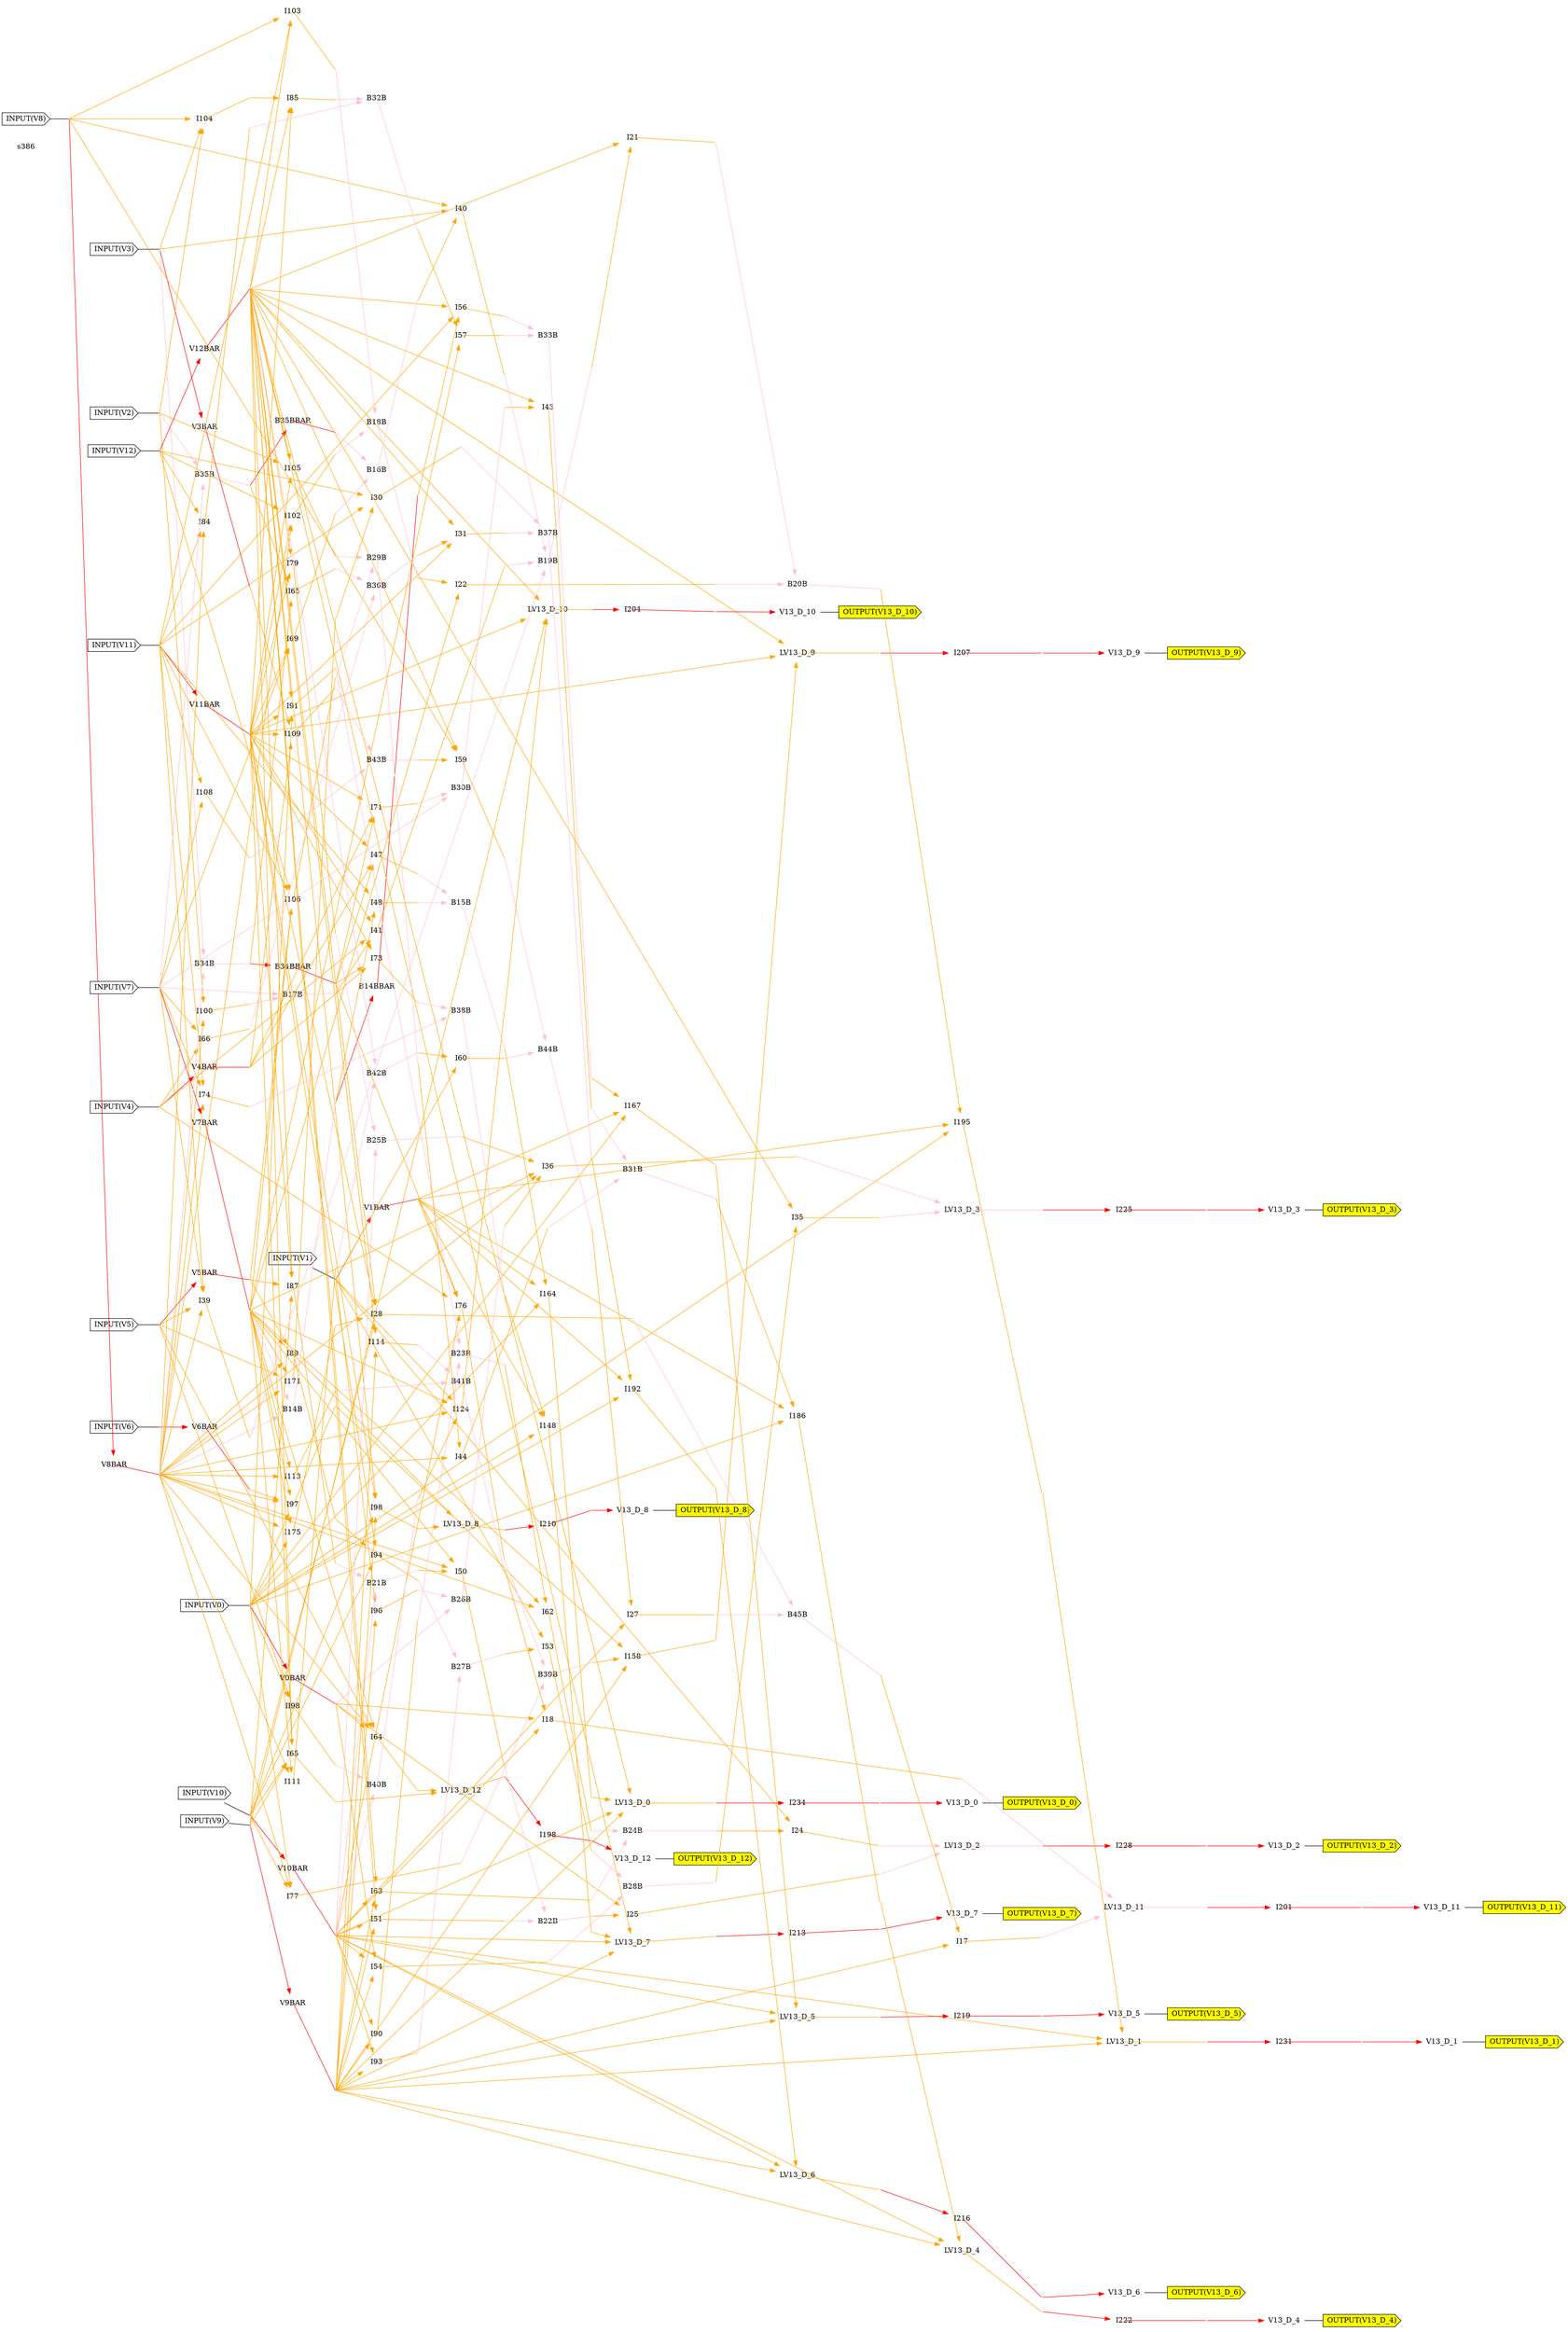 digraph a
{
	//13 Inputs
	//13 Outputs
	//159 Gates
	overlap = false;
	rankdir = LR;
	splines = false;
	"s386" [color = invis]
	V6 [label = "INPUT(V6)" shape = cds style = filled fillcolor = white]
	OV6 [label = "", fixedsize="false", width=0, height=0, shape=none]
	V6 -> OV6 [arrowhead=none]
	V5 [label = "INPUT(V5)" shape = cds style = filled fillcolor = white]
	OV5 [label = "", fixedsize="false", width=0, height=0, shape=none]
	V5 -> OV5 [arrowhead=none]
	V4 [label = "INPUT(V4)" shape = cds style = filled fillcolor = white]
	OV4 [label = "", fixedsize="false", width=0, height=0, shape=none]
	V4 -> OV4 [arrowhead=none]
	V3 [label = "INPUT(V3)" shape = cds style = filled fillcolor = white]
	OV3 [label = "", fixedsize="false", width=0, height=0, shape=none]
	V3 -> OV3 [arrowhead=none]
	V2 [label = "INPUT(V2)" shape = cds style = filled fillcolor = white]
	OV2 [label = "", fixedsize="false", width=0, height=0, shape=none]
	V2 -> OV2 [arrowhead=none]
	V1 [label = "INPUT(V1)" shape = cds style = filled fillcolor = white]
	OV1 [label = "", fixedsize="false", width=0, height=0, shape=none]
	V1 -> OV1 [arrowhead=none]
	V0 [label = "INPUT(V0)" shape = cds style = filled fillcolor = white]
	OV0 [label = "", fixedsize="false", width=0, height=0, shape=none]
	V0 -> OV0 [arrowhead=none]
	V12 [label = "INPUT(V12)" shape = cds style = filled fillcolor = white]
	OV12 [label = "", fixedsize="false", width=0, height=0, shape=none]
	V12 -> OV12 [arrowhead=none]
	V11 [label = "INPUT(V11)" shape = cds style = filled fillcolor = white]
	OV11 [label = "", fixedsize="false", width=0, height=0, shape=none]
	V11 -> OV11 [arrowhead=none]
	V10 [label = "INPUT(V10)" shape = cds style = filled fillcolor = white]
	OV10 [label = "", fixedsize="false", width=0, height=0, shape=none]
	V10 -> OV10 [arrowhead=none]
	V9 [label = "INPUT(V9)" shape = cds style = filled fillcolor = white]
	OV9 [label = "", fixedsize="false", width=0, height=0, shape=none]
	V9 -> OV9 [arrowhead=none]
	V8 [label = "INPUT(V8)" shape = cds style = filled fillcolor = white]
	OV8 [label = "", fixedsize="false", width=0, height=0, shape=none]
	V8 -> OV8 [arrowhead=none]
	V7 [label = "INPUT(V7)" shape = cds style = filled fillcolor = white]
	OV7 [label = "", fixedsize="false", width=0, height=0, shape=none]
	V7 -> OV7 [arrowhead=none]
	OV13_D_12 [label = "OUTPUT(V13_D_12)" shape = cds style = filled fillcolor = yellow]
	OV13_D_11 [label = "OUTPUT(V13_D_11)" shape = cds style = filled fillcolor = yellow]
	OV13_D_10 [label = "OUTPUT(V13_D_10)" shape = cds style = filled fillcolor = yellow]
	OV13_D_9 [label = "OUTPUT(V13_D_9)" shape = cds style = filled fillcolor = yellow]
	OV13_D_8 [label = "OUTPUT(V13_D_8)" shape = cds style = filled fillcolor = yellow]
	OV13_D_7 [label = "OUTPUT(V13_D_7)" shape = cds style = filled fillcolor = yellow]
	OV13_D_6 [label = "OUTPUT(V13_D_6)" shape = cds style = filled fillcolor = yellow]
	OV13_D_5 [label = "OUTPUT(V13_D_5)" shape = cds style = filled fillcolor = yellow]
	OV13_D_4 [label = "OUTPUT(V13_D_4)" shape = cds style = filled fillcolor = yellow]
	OV13_D_3 [label = "OUTPUT(V13_D_3)" shape = cds style = filled fillcolor = yellow]
	OV13_D_2 [label = "OUTPUT(V13_D_2)" shape = cds style = filled fillcolor = yellow]
	OV13_D_1 [label = "OUTPUT(V13_D_1)" shape = cds style = filled fillcolor = yellow]
	OV13_D_0 [label = "OUTPUT(V13_D_0)" shape = cds style = filled fillcolor = yellow]
	V3BAR [label = "V3BAR" shape = none fillcolor = red image="NOT.png"];
	OV3BAR [label = "", fixedsize="false", width=0, height=0, shape=none]
	V3BAR -> OV3BAR [arrowhead=none color = red tailclip=false]
	OV3 -> V3BAR [color = red];
	V6BAR [label = "V6BAR" shape = none fillcolor = red image="NOT.png"];
	OV6BAR [label = "", fixedsize="false", width=0, height=0, shape=none]
	V6BAR -> OV6BAR [arrowhead=none color = red tailclip=false]
	OV6 -> V6BAR [color = red];
	V5BAR [label = "V5BAR" shape = none fillcolor = red image="NOT.png"];
	OV5BAR [label = "", fixedsize="false", width=0, height=0, shape=none]
	V5BAR -> OV5BAR [arrowhead=none color = red tailclip=false]
	OV5 -> V5BAR [color = red];
	B35BBAR [label = "B35BBAR" shape = none fillcolor = red image="NOT.png"];
	OB35BBAR [label = "", fixedsize="false", width=0, height=0, shape=none]
	B35BBAR -> OB35BBAR [arrowhead=none color = red tailclip=false]
	OB35B -> B35BBAR [color = red];
	B14BBAR [label = "B14BBAR" shape = none fillcolor = red image="NOT.png"];
	OB14BBAR [label = "", fixedsize="false", width=0, height=0, shape=none]
	B14BBAR -> OB14BBAR [arrowhead=none color = red tailclip=false]
	OB14B -> B14BBAR [color = red];
	B34BBAR [label = "B34BBAR" shape = none fillcolor = red image="NOT.png"];
	OB34BBAR [label = "", fixedsize="false", width=0, height=0, shape=none]
	B34BBAR -> OB34BBAR [arrowhead=none color = red tailclip=false]
	OB34B -> B34BBAR [color = red];
	V4BAR [label = "V4BAR" shape = none fillcolor = red image="NOT.png"];
	OV4BAR [label = "", fixedsize="false", width=0, height=0, shape=none]
	V4BAR -> OV4BAR [arrowhead=none color = red tailclip=false]
	OV4 -> V4BAR [color = red];
	V11BAR [label = "V11BAR" shape = none fillcolor = red image="NOT.png"];
	OV11BAR [label = "", fixedsize="false", width=0, height=0, shape=none]
	V11BAR -> OV11BAR [arrowhead=none color = red tailclip=false]
	OV11 -> V11BAR [color = red];
	V8BAR [label = "V8BAR" shape = none fillcolor = red image="NOT.png"];
	OV8BAR [label = "", fixedsize="false", width=0, height=0, shape=none]
	V8BAR -> OV8BAR [arrowhead=none color = red tailclip=false]
	OV8 -> V8BAR [color = red];
	V7BAR [label = "V7BAR" shape = none fillcolor = red image="NOT.png"];
	OV7BAR [label = "", fixedsize="false", width=0, height=0, shape=none]
	V7BAR -> OV7BAR [arrowhead=none color = red tailclip=false]
	OV7 -> V7BAR [color = red];
	V12BAR [label = "V12BAR" shape = none fillcolor = red image="NOT.png"];
	OV12BAR [label = "", fixedsize="false", width=0, height=0, shape=none]
	V12BAR -> OV12BAR [arrowhead=none color = red tailclip=false]
	OV12 -> V12BAR [color = red];
	V0BAR [label = "V0BAR" shape = none fillcolor = red image="NOT.png"];
	OV0BAR [label = "", fixedsize="false", width=0, height=0, shape=none]
	V0BAR -> OV0BAR [arrowhead=none color = red tailclip=false]
	OV0 -> V0BAR [color = red];
	V10BAR [label = "V10BAR" shape = none fillcolor = red image="NOT.png"];
	OV10BAR [label = "", fixedsize="false", width=0, height=0, shape=none]
	V10BAR -> OV10BAR [arrowhead=none color = red tailclip=false]
	OV10 -> V10BAR [color = red];
	V9BAR [label = "V9BAR" shape = none fillcolor = red image="NOT.png"];
	OV9BAR [label = "", fixedsize="false", width=0, height=0, shape=none]
	V9BAR -> OV9BAR [arrowhead=none color = red tailclip=false]
	OV9 -> V9BAR [color = red];
	V1BAR [label = "V1BAR" shape = none fillcolor = red image="NOT.png"];
	OV1BAR [label = "", fixedsize="false", width=0, height=0, shape=none]
	V1BAR -> OV1BAR [arrowhead=none color = red tailclip=false]
	OV1 -> V1BAR [color = red];
	I198 [label = "I198" shape = none fillcolor = red image="NOT.png"];
	OI198 [label = "", fixedsize="false", width=0, height=0, shape=none]
	I198 -> OI198 [arrowhead=none color = red tailclip=false]
	OLV13_D_12 -> I198 [color = red];
	V13_D_12 [label = "V13_D_12" shape = none fillcolor = red image="NOT.png"];
	V13_D_12 -> OV13_D_12 [arrowhead=none color = black]
	OI198 -> V13_D_12 [color = red];
	I201 [label = "I201" shape = none fillcolor = red image="NOT.png"];
	OI201 [label = "", fixedsize="false", width=0, height=0, shape=none]
	I201 -> OI201 [arrowhead=none color = red tailclip=false]
	OLV13_D_11 -> I201 [color = red];
	V13_D_11 [label = "V13_D_11" shape = none fillcolor = red image="NOT.png"];
	V13_D_11 -> OV13_D_11 [arrowhead=none color = black]
	OI201 -> V13_D_11 [color = red];
	I204 [label = "I204" shape = none fillcolor = red image="NOT.png"];
	OI204 [label = "", fixedsize="false", width=0, height=0, shape=none]
	I204 -> OI204 [arrowhead=none color = red tailclip=false]
	OLV13_D_10 -> I204 [color = red];
	V13_D_10 [label = "V13_D_10" shape = none fillcolor = red image="NOT.png"];
	V13_D_10 -> OV13_D_10 [arrowhead=none color = black]
	OI204 -> V13_D_10 [color = red];
	I207 [label = "I207" shape = none fillcolor = red image="NOT.png"];
	OI207 [label = "", fixedsize="false", width=0, height=0, shape=none]
	I207 -> OI207 [arrowhead=none color = red tailclip=false]
	OLV13_D_9 -> I207 [color = red];
	V13_D_9 [label = "V13_D_9" shape = none fillcolor = red image="NOT.png"];
	V13_D_9 -> OV13_D_9 [arrowhead=none color = black]
	OI207 -> V13_D_9 [color = red];
	I210 [label = "I210" shape = none fillcolor = red image="NOT.png"];
	OI210 [label = "", fixedsize="false", width=0, height=0, shape=none]
	I210 -> OI210 [arrowhead=none color = red tailclip=false]
	OLV13_D_8 -> I210 [color = red];
	V13_D_8 [label = "V13_D_8" shape = none fillcolor = red image="NOT.png"];
	V13_D_8 -> OV13_D_8 [arrowhead=none color = black]
	OI210 -> V13_D_8 [color = red];
	I213 [label = "I213" shape = none fillcolor = red image="NOT.png"];
	OI213 [label = "", fixedsize="false", width=0, height=0, shape=none]
	I213 -> OI213 [arrowhead=none color = red tailclip=false]
	OLV13_D_7 -> I213 [color = red];
	V13_D_7 [label = "V13_D_7" shape = none fillcolor = red image="NOT.png"];
	V13_D_7 -> OV13_D_7 [arrowhead=none color = black]
	OI213 -> V13_D_7 [color = red];
	I216 [label = "I216" shape = none fillcolor = red image="NOT.png"];
	OI216 [label = "", fixedsize="false", width=0, height=0, shape=none]
	I216 -> OI216 [arrowhead=none color = red tailclip=false]
	OLV13_D_6 -> I216 [color = red];
	V13_D_6 [label = "V13_D_6" shape = none fillcolor = red image="NOT.png"];
	V13_D_6 -> OV13_D_6 [arrowhead=none color = black]
	OI216 -> V13_D_6 [color = red];
	I219 [label = "I219" shape = none fillcolor = red image="NOT.png"];
	OI219 [label = "", fixedsize="false", width=0, height=0, shape=none]
	I219 -> OI219 [arrowhead=none color = red tailclip=false]
	OLV13_D_5 -> I219 [color = red];
	V13_D_5 [label = "V13_D_5" shape = none fillcolor = red image="NOT.png"];
	V13_D_5 -> OV13_D_5 [arrowhead=none color = black]
	OI219 -> V13_D_5 [color = red];
	I222 [label = "I222" shape = none fillcolor = red image="NOT.png"];
	OI222 [label = "", fixedsize="false", width=0, height=0, shape=none]
	I222 -> OI222 [arrowhead=none color = red tailclip=false]
	OLV13_D_4 -> I222 [color = red];
	V13_D_4 [label = "V13_D_4" shape = none fillcolor = red image="NOT.png"];
	V13_D_4 -> OV13_D_4 [arrowhead=none color = black]
	OI222 -> V13_D_4 [color = red];
	I225 [label = "I225" shape = none fillcolor = red image="NOT.png"];
	OI225 [label = "", fixedsize="false", width=0, height=0, shape=none]
	I225 -> OI225 [arrowhead=none color = red tailclip=false]
	OLV13_D_3 -> I225 [color = red];
	V13_D_3 [label = "V13_D_3" shape = none fillcolor = red image="NOT.png"];
	V13_D_3 -> OV13_D_3 [arrowhead=none color = black]
	OI225 -> V13_D_3 [color = red];
	I228 [label = "I228" shape = none fillcolor = red image="NOT.png"];
	OI228 [label = "", fixedsize="false", width=0, height=0, shape=none]
	I228 -> OI228 [arrowhead=none color = red tailclip=false]
	OLV13_D_2 -> I228 [color = red];
	V13_D_2 [label = "V13_D_2" shape = none fillcolor = red image="NOT.png"];
	V13_D_2 -> OV13_D_2 [arrowhead=none color = black]
	OI228 -> V13_D_2 [color = red];
	I231 [label = "I231" shape = none fillcolor = red image="NOT.png"];
	OI231 [label = "", fixedsize="false", width=0, height=0, shape=none]
	I231 -> OI231 [arrowhead=none color = red tailclip=false]
	OLV13_D_1 -> I231 [color = red];
	V13_D_1 [label = "V13_D_1" shape = none fillcolor = red image="NOT.png"];
	V13_D_1 -> OV13_D_1 [arrowhead=none color = black]
	OI231 -> V13_D_1 [color = red];
	I234 [label = "I234" shape = none fillcolor = red image="NOT.png"];
	OI234 [label = "", fixedsize="false", width=0, height=0, shape=none]
	I234 -> OI234 [arrowhead=none color = red tailclip=false]
	OLV13_D_0 -> I234 [color = red];
	V13_D_0 [label = "V13_D_0" shape = none fillcolor = red image="NOT.png"];
	V13_D_0 -> OV13_D_0 [arrowhead=none color = black]
	OI234 -> V13_D_0 [color = red];
	I64 [label = "I64" shape = none fillcolor = orange image="AND.png"];
	OI64 [label = "", fixedsize="false", width=0, height=0, shape=none]
	I64 -> OI64 [arrowhead=none color = orange tailclip=false]
	OV0BAR -> I64 [color = orange];
	OV5 -> I64 [color = orange];
	OV7BAR -> I64 [color = orange];
	OV8BAR -> I64 [color = orange];
	I65 [label = "I65" shape = none fillcolor = orange image="AND.png"];
	OI65 [label = "", fixedsize="false", width=0, height=0, shape=none]
	I65 -> OI65 [arrowhead=none color = orange tailclip=false]
	OV9 -> I65 [color = orange];
	OV10 -> I65 [color = orange];
	OV11BAR -> I65 [color = orange];
	OV12BAR -> I65 [color = orange];
	LV13_D_12 [label = "LV13_D_12" shape = none fillcolor = orange image="AND.png"];
	OLV13_D_12 [label = "", fixedsize="false", width=0, height=0, shape=none]
	LV13_D_12 -> OLV13_D_12 [arrowhead=none color = orange tailclip=false]
	OI64 -> LV13_D_12 [color = orange];
	OI65 -> LV13_D_12 [color = orange];
	I114 [label = "I114" shape = none fillcolor = orange image="AND.png"];
	OI114 [label = "", fixedsize="false", width=0, height=0, shape=none]
	I114 -> OI114 [arrowhead=none color = orange tailclip=false]
	OV9BAR -> I114 [color = orange];
	OV12BAR -> I114 [color = orange];
	I113 [label = "I113" shape = none fillcolor = orange image="AND.png"];
	OI113 [label = "", fixedsize="false", width=0, height=0, shape=none]
	I113 -> OI113 [arrowhead=none color = orange tailclip=false]
	OV7BAR -> I113 [color = orange];
	OV8BAR -> I113 [color = orange];
	I111 [label = "I111" shape = none fillcolor = orange image="AND.png"];
	OI111 [label = "", fixedsize="false", width=0, height=0, shape=none]
	I111 -> OI111 [arrowhead=none color = orange tailclip=false]
	OV7BAR -> I111 [color = orange];
	OV8BAR -> I111 [color = orange];
	I109 [label = "I109" shape = none fillcolor = orange image="AND.png"];
	OI109 [label = "", fixedsize="false", width=0, height=0, shape=none]
	I109 -> OI109 [arrowhead=none color = orange tailclip=false]
	OV3BAR -> I109 [color = orange];
	OV4BAR -> I109 [color = orange];
	OV11BAR -> I109 [color = orange];
	I108 [label = "I108" shape = none fillcolor = orange image="AND.png"];
	OI108 [label = "", fixedsize="false", width=0, height=0, shape=none]
	I108 -> OI108 [arrowhead=none color = orange tailclip=false]
	OV7 -> I108 [color = orange];
	OV11 -> I108 [color = orange];
	I106 [label = "I106" shape = none fillcolor = orange image="AND.png"];
	OI106 [label = "", fixedsize="false", width=0, height=0, shape=none]
	I106 -> OI106 [arrowhead=none color = orange tailclip=false]
	OV5BAR -> I106 [color = orange];
	OV7BAR -> I106 [color = orange];
	OV11 -> I106 [color = orange];
	OV12 -> I106 [color = orange];
	I105 [label = "I105" shape = none fillcolor = orange image="AND.png"];
	OI105 [label = "", fixedsize="false", width=0, height=0, shape=none]
	I105 -> OI105 [arrowhead=none color = orange tailclip=false]
	OV2 -> I105 [color = orange];
	OV11BAR -> I105 [color = orange];
	OV12BAR -> I105 [color = orange];
	I103 [label = "I103" shape = none fillcolor = orange image="AND.png"];
	OI103 [label = "", fixedsize="false", width=0, height=0, shape=none]
	I103 -> OI103 [arrowhead=none color = orange tailclip=false]
	OV8 -> I103 [color = orange];
	OV11 -> I103 [color = orange];
	OV12BAR -> I103 [color = orange];
	I102 [label = "I102" shape = none fillcolor = orange image="AND.png"];
	OI102 [label = "", fixedsize="false", width=0, height=0, shape=none]
	I102 -> OI102 [arrowhead=none color = orange tailclip=false]
	OV8BAR -> I102 [color = orange];
	OV11BAR -> I102 [color = orange];
	OV12 -> I102 [color = orange];
	I100 [label = "I100" shape = none fillcolor = orange image="AND.png"];
	OI100 [label = "", fixedsize="false", width=0, height=0, shape=none]
	I100 -> OI100 [arrowhead=none color = orange tailclip=false]
	OV2 -> I100 [color = orange];
	OV8BAR -> I100 [color = orange];
	II98 [label = "II98" shape = none fillcolor = orange image="AND.png"];
	OII98 [label = "", fixedsize="false", width=0, height=0, shape=none]
	II98 -> OII98 [arrowhead=none color = orange tailclip=false]
	OV0 -> II98 [color = orange];
	OV5 -> II98 [color = orange];
	I96 [label = "I96" shape = none fillcolor = orange image="AND.png"];
	OI96 [label = "", fixedsize="false", width=0, height=0, shape=none]
	I96 -> OI96 [arrowhead=none color = orange tailclip=false]
	OV1 -> I96 [color = orange];
	OV9BAR -> I96 [color = orange];
	I89 [label = "I89" shape = none fillcolor = orange image="AND.png"];
	OI89 [label = "", fixedsize="false", width=0, height=0, shape=none]
	I89 -> OI89 [arrowhead=none color = orange tailclip=false]
	OV5BAR -> I89 [color = orange];
	OV7BAR -> I89 [color = orange];
	OV8BAR -> I89 [color = orange];
	I94 [label = "I94" shape = none fillcolor = orange image="AND.png"];
	OI94 [label = "", fixedsize="false", width=0, height=0, shape=none]
	I94 -> OI94 [arrowhead=none color = orange tailclip=false]
	OV10 -> I94 [color = orange];
	OV11BAR -> I94 [color = orange];
	OI89 -> I94 [color = orange];
	I93 [label = "I93" shape = none fillcolor = orange image="AND.png"];
	OI93 [label = "", fixedsize="false", width=0, height=0, shape=none]
	I93 -> OI93 [arrowhead=none color = orange tailclip=false]
	OV9BAR -> I93 [color = orange];
	OV10BAR -> I93 [color = orange];
	I91 [label = "I91" shape = none fillcolor = orange image="AND.png"];
	OI91 [label = "", fixedsize="false", width=0, height=0, shape=none]
	I91 -> OI91 [arrowhead=none color = orange tailclip=false]
	OV0 -> I91 [color = orange];
	OV11BAR -> I91 [color = orange];
	OV12BAR -> I91 [color = orange];
	I90 [label = "I90" shape = none fillcolor = orange image="AND.png"];
	OI90 [label = "", fixedsize="false", width=0, height=0, shape=none]
	I90 -> OI90 [arrowhead=none color = orange tailclip=false]
	OV9BAR -> I90 [color = orange];
	OV10BAR -> I90 [color = orange];
	I97 [label = "I97" shape = none fillcolor = orange image="AND.png"];
	OI97 [label = "", fixedsize="false", width=0, height=0, shape=none]
	I97 -> OI97 [arrowhead=none color = orange tailclip=false]
	OV0 -> I97 [color = orange];
	OV6BAR -> I97 [color = orange];
	OV7BAR -> I97 [color = orange];
	OV8BAR -> I97 [color = orange];
	I98 [label = "I98" shape = none fillcolor = orange image="AND.png"];
	OI98 [label = "", fixedsize="false", width=0, height=0, shape=none]
	I98 -> OI98 [arrowhead=none color = orange tailclip=false]
	OV9BAR -> I98 [color = orange];
	OV10 -> I98 [color = orange];
	OV11BAR -> I98 [color = orange];
	OV12BAR -> I98 [color = orange];
	LV13_D_8 [label = "LV13_D_8" shape = none fillcolor = orange image="AND.png"];
	OLV13_D_8 [label = "", fixedsize="false", width=0, height=0, shape=none]
	LV13_D_8 -> OLV13_D_8 [arrowhead=none color = orange tailclip=false]
	OI97 -> LV13_D_8 [color = orange];
	OI98 -> LV13_D_8 [color = orange];
	I87 [label = "I87" shape = none fillcolor = orange image="AND.png"];
	OI87 [label = "", fixedsize="false", width=0, height=0, shape=none]
	I87 -> OI87 [arrowhead=none color = orange tailclip=false]
	OV5BAR -> I87 [color = orange];
	OV9 -> I87 [color = orange];
	OV11BAR -> I87 [color = orange];
	OV12BAR -> I87 [color = orange];
	I104 [label = "I104" shape = none fillcolor = orange image="AND.png"];
	OI104 [label = "", fixedsize="false", width=0, height=0, shape=none]
	I104 -> OI104 [arrowhead=none color = orange tailclip=false]
	OV2 -> I104 [color = orange];
	OV3 -> I104 [color = orange];
	OV8 -> I104 [color = orange];
	I85 [label = "I85" shape = none fillcolor = orange image="AND.png"];
	OI85 [label = "", fixedsize="false", width=0, height=0, shape=none]
	I85 -> OI85 [arrowhead=none color = orange tailclip=false]
	OV11BAR -> I85 [color = orange];
	OV12BAR -> I85 [color = orange];
	OI104 -> I85 [color = orange];
	I84 [label = "I84" shape = none fillcolor = orange image="AND.png"];
	OI84 [label = "", fixedsize="false", width=0, height=0, shape=none]
	I84 -> OI84 [arrowhead=none color = orange tailclip=false]
	OV8BAR -> I84 [color = orange];
	OV11 -> I84 [color = orange];
	OV12 -> I84 [color = orange];
	I79 [label = "I79" shape = none fillcolor = orange image="AND.png"];
	OI79 [label = "", fixedsize="false", width=0, height=0, shape=none]
	I79 -> OI79 [arrowhead=none color = orange tailclip=false]
	OV11BAR -> I79 [color = orange];
	OV12BAR -> I79 [color = orange];
	I77 [label = "I77" shape = none fillcolor = orange image="AND.png"];
	OI77 [label = "", fixedsize="false", width=0, height=0, shape=none]
	I77 -> OI77 [arrowhead=none color = orange tailclip=false]
	OV0 -> I77 [color = orange];
	OV8BAR -> I77 [color = orange];
	OV10 -> I77 [color = orange];
	I76 [label = "I76" shape = none fillcolor = orange image="AND.png"];
	OI76 [label = "", fixedsize="false", width=0, height=0, shape=none]
	I76 -> OI76 [arrowhead=none color = orange tailclip=false]
	OV1BAR -> I76 [color = orange];
	OV4 -> I76 [color = orange];
	OV10BAR -> I76 [color = orange];
	OB34BBAR -> I76 [color = orange];
	I74 [label = "I74" shape = none fillcolor = orange image="AND.png"];
	OI74 [label = "", fixedsize="false", width=0, height=0, shape=none]
	I74 -> OI74 [arrowhead=none color = orange tailclip=false]
	OV7 -> I74 [color = orange];
	OV8BAR -> I74 [color = orange];
	OV11 -> I74 [color = orange];
	I73 [label = "I73" shape = none fillcolor = orange image="AND.png"];
	OI73 [label = "", fixedsize="false", width=0, height=0, shape=none]
	I73 -> OI73 [arrowhead=none color = orange tailclip=false]
	OV4BAR -> I73 [color = orange];
	OV11BAR -> I73 [color = orange];
	OB34BBAR -> I73 [color = orange];
	I71 [label = "I71" shape = none fillcolor = orange image="AND.png"];
	OI71 [label = "", fixedsize="false", width=0, height=0, shape=none]
	I71 -> OI71 [arrowhead=none color = orange tailclip=false]
	OV4BAR -> I71 [color = orange];
	OV11BAR -> I71 [color = orange];
	OB34BBAR -> I71 [color = orange];
	I69 [label = "I69" shape = none fillcolor = orange image="AND.png"];
	OI69 [label = "", fixedsize="false", width=0, height=0, shape=none]
	I69 -> OI69 [arrowhead=none color = orange tailclip=false]
	OV7 -> I69 [color = orange];
	OV11BAR -> I69 [color = orange];
	I124 [label = "I124" shape = none fillcolor = orange image="AND.png"];
	OI124 [label = "", fixedsize="false", width=0, height=0, shape=none]
	I124 -> OI124 [arrowhead=none color = orange tailclip=false]
	OB40B -> I124 [color = orange];
	OV1 -> I124 [color = orange];
	OV7BAR -> I124 [color = orange];
	OV8BAR -> I124 [color = orange];
	LV13_D_10 [label = "LV13_D_10" shape = none fillcolor = orange image="AND.png"];
	OLV13_D_10 [label = "", fixedsize="false", width=0, height=0, shape=none]
	LV13_D_10 -> OLV13_D_10 [arrowhead=none color = orange tailclip=false]
	OV9 -> LV13_D_10 [color = orange];
	OV11BAR -> LV13_D_10 [color = orange];
	OV12BAR -> LV13_D_10 [color = orange];
	OI124 -> LV13_D_10 [color = orange];
	I66 [label = "I66" shape = none fillcolor = orange image="AND.png"];
	OI66 [label = "", fixedsize="false", width=0, height=0, shape=none]
	I66 -> OI66 [arrowhead=none color = orange tailclip=false]
	OV4 -> I66 [color = orange];
	OV7 -> I66 [color = orange];
	II65 [label = "II65" shape = none fillcolor = orange image="AND.png"];
	OII65 [label = "", fixedsize="false", width=0, height=0, shape=none]
	II65 -> OII65 [arrowhead=none color = orange tailclip=false]
	OB35B -> II65 [color = orange];
	OB34B -> II65 [color = orange];
	I63 [label = "I63" shape = none fillcolor = orange image="AND.png"];
	OI63 [label = "", fixedsize="false", width=0, height=0, shape=none]
	I63 -> OI63 [arrowhead=none color = orange tailclip=false]
	OV9BAR -> I63 [color = orange];
	OV10BAR -> I63 [color = orange];
	OV12BAR -> I63 [color = orange];
	I62 [label = "I62" shape = none fillcolor = orange image="AND.png"];
	OI62 [label = "", fixedsize="false", width=0, height=0, shape=none]
	I62 -> OI62 [arrowhead=none color = orange tailclip=false]
	OB23B -> I62 [color = orange];
	OV7BAR -> I62 [color = orange];
	OV8BAR -> I62 [color = orange];
	I60 [label = "I60" shape = none fillcolor = orange image="AND.png"];
	OI60 [label = "", fixedsize="false", width=0, height=0, shape=none]
	I60 -> OI60 [arrowhead=none color = orange tailclip=false]
	OV1 -> I60 [color = orange];
	OB42B -> I60 [color = orange];
	I59 [label = "I59" shape = none fillcolor = orange image="AND.png"];
	OI59 [label = "", fixedsize="false", width=0, height=0, shape=none]
	I59 -> OI59 [arrowhead=none color = orange tailclip=false]
	OB43B -> I59 [color = orange];
	OV8 -> I59 [color = orange];
	OV12BAR -> I59 [color = orange];
	I57 [label = "I57" shape = none fillcolor = orange image="AND.png"];
	OI57 [label = "", fixedsize="false", width=0, height=0, shape=none]
	I57 -> OI57 [arrowhead=none color = orange tailclip=false]
	OB32B -> I57 [color = orange];
	OV7BAR -> I57 [color = orange];
	I56 [label = "I56" shape = none fillcolor = orange image="AND.png"];
	OI56 [label = "", fixedsize="false", width=0, height=0, shape=none]
	I56 -> OI56 [arrowhead=none color = orange tailclip=false]
	OV11 -> I56 [color = orange];
	OV12BAR -> I56 [color = orange];
	OB14BBAR -> I56 [color = orange];
	I54 [label = "I54" shape = none fillcolor = orange image="AND.png"];
	OI54 [label = "", fixedsize="false", width=0, height=0, shape=none]
	I54 -> OI54 [arrowhead=none color = orange tailclip=false]
	OV0BAR -> I54 [color = orange];
	OV9BAR -> I54 [color = orange];
	OV10BAR -> I54 [color = orange];
	I53 [label = "I53" shape = none fillcolor = orange image="AND.png"];
	OI53 [label = "", fixedsize="false", width=0, height=0, shape=none]
	I53 -> OI53 [arrowhead=none color = orange tailclip=false]
	OB27B -> I53 [color = orange];
	OV1 -> I53 [color = orange];
	I51 [label = "I51" shape = none fillcolor = orange image="AND.png"];
	OI51 [label = "", fixedsize="false", width=0, height=0, shape=none]
	I51 -> OI51 [arrowhead=none color = orange tailclip=false]
	OV9BAR -> I51 [color = orange];
	OV10BAR -> I51 [color = orange];
	OV12BAR -> I51 [color = orange];
	I50 [label = "I50" shape = none fillcolor = orange image="AND.png"];
	OI50 [label = "", fixedsize="false", width=0, height=0, shape=none]
	I50 -> OI50 [arrowhead=none color = orange tailclip=false]
	OB21B -> I50 [color = orange];
	OV7BAR -> I50 [color = orange];
	OV8BAR -> I50 [color = orange];
	I48 [label = "I48" shape = none fillcolor = orange image="AND.png"];
	OI48 [label = "", fixedsize="false", width=0, height=0, shape=none]
	I48 -> OI48 [arrowhead=none color = orange tailclip=false]
	OB14B -> I48 [color = orange];
	OV11 -> I48 [color = orange];
	I47 [label = "I47" shape = none fillcolor = orange image="AND.png"];
	OI47 [label = "", fixedsize="false", width=0, height=0, shape=none]
	I47 -> OI47 [arrowhead=none color = orange tailclip=false]
	OV4BAR -> I47 [color = orange];
	OV11BAR -> I47 [color = orange];
	OB34BBAR -> I47 [color = orange];
	I148 [label = "I148" shape = none fillcolor = orange image="AND.png"];
	OI148 [label = "", fixedsize="false", width=0, height=0, shape=none]
	I148 -> OI148 [arrowhead=none color = orange tailclip=false]
	OB38B -> I148 [color = orange];
	OV0 -> I148 [color = orange];
	OV1BAR -> I148 [color = orange];
	LV13_D_7 [label = "LV13_D_7" shape = none fillcolor = orange image="AND.png"];
	OLV13_D_7 [label = "", fixedsize="false", width=0, height=0, shape=none]
	LV13_D_7 -> OLV13_D_7 [arrowhead=none color = orange tailclip=false]
	OV9BAR -> LV13_D_7 [color = orange];
	OV10BAR -> LV13_D_7 [color = orange];
	OV12BAR -> LV13_D_7 [color = orange];
	OI148 -> LV13_D_7 [color = orange];
	I44 [label = "I44" shape = none fillcolor = orange image="AND.png"];
	OI44 [label = "", fixedsize="false", width=0, height=0, shape=none]
	I44 -> OI44 [arrowhead=none color = orange tailclip=false]
	OV8BAR -> I44 [color = orange];
	OB29B -> I44 [color = orange];
	I43 [label = "I43" shape = none fillcolor = orange image="AND.png"];
	OI43 [label = "", fixedsize="false", width=0, height=0, shape=none]
	I43 -> OI43 [arrowhead=none color = orange tailclip=false]
	OB30B -> I43 [color = orange];
	OV12BAR -> I43 [color = orange];
	I41 [label = "I41" shape = none fillcolor = orange image="AND.png"];
	OI41 [label = "", fixedsize="false", width=0, height=0, shape=none]
	I41 -> OI41 [arrowhead=none color = orange tailclip=false]
	OV4 -> I41 [color = orange];
	OV11BAR -> I41 [color = orange];
	OB17B -> I41 [color = orange];
	I40 [label = "I40" shape = none fillcolor = orange image="AND.png"];
	OI40 [label = "", fixedsize="false", width=0, height=0, shape=none]
	I40 -> OI40 [arrowhead=none color = orange tailclip=false]
	OV3 -> I40 [color = orange];
	OV8 -> I40 [color = orange];
	OB16B -> I40 [color = orange];
	I39 [label = "I39" shape = none fillcolor = orange image="AND.png"];
	OI39 [label = "", fixedsize="false", width=0, height=0, shape=none]
	I39 -> OI39 [arrowhead=none color = orange tailclip=false]
	OV5 -> I39 [color = orange];
	OV7 -> I39 [color = orange];
	OV8BAR -> I39 [color = orange];
	OV11 -> I39 [color = orange];
	I158 [label = "I158" shape = none fillcolor = orange image="AND.png"];
	OI158 [label = "", fixedsize="false", width=0, height=0, shape=none]
	I158 -> OI158 [arrowhead=none color = orange tailclip=false]
	OB39B -> I158 [color = orange];
	OV7BAR -> I158 [color = orange];
	OV9BAR -> I158 [color = orange];
	LV13_D_9 [label = "LV13_D_9" shape = none fillcolor = orange image="AND.png"];
	OLV13_D_9 [label = "", fixedsize="false", width=0, height=0, shape=none]
	LV13_D_9 -> OLV13_D_9 [arrowhead=none color = orange tailclip=false]
	OV11BAR -> LV13_D_9 [color = orange];
	OV12BAR -> LV13_D_9 [color = orange];
	OI158 -> LV13_D_9 [color = orange];
	I36 [label = "I36" shape = none fillcolor = orange image="AND.png"];
	OI36 [label = "", fixedsize="false", width=0, height=0, shape=none]
	I36 -> OI36 [arrowhead=none color = orange tailclip=false]
	OV7BAR -> I36 [color = orange];
	OV8BAR -> I36 [color = orange];
	OB25B -> I36 [color = orange];
	OB26B -> I36 [color = orange];
	I35 [label = "I35" shape = none fillcolor = orange image="AND.png"];
	OI35 [label = "", fixedsize="false", width=0, height=0, shape=none]
	I35 -> OI35 [arrowhead=none color = orange tailclip=false]
	OB28B -> I35 [color = orange];
	OV12BAR -> I35 [color = orange];
	I164 [label = "I164" shape = none fillcolor = orange image="AND.png"];
	OI164 [label = "", fixedsize="false", width=0, height=0, shape=none]
	I164 -> OI164 [arrowhead=none color = orange tailclip=false]
	OB15B -> I164 [color = orange];
	OV0 -> I164 [color = orange];
	OV1BAR -> I164 [color = orange];
	LV13_D_0 [label = "LV13_D_0" shape = none fillcolor = orange image="AND.png"];
	OLV13_D_0 [label = "", fixedsize="false", width=0, height=0, shape=none]
	LV13_D_0 -> OLV13_D_0 [arrowhead=none color = orange tailclip=false]
	OV9BAR -> LV13_D_0 [color = orange];
	OV10BAR -> LV13_D_0 [color = orange];
	OV12BAR -> LV13_D_0 [color = orange];
	OI164 -> LV13_D_0 [color = orange];
	I167 [label = "I167" shape = none fillcolor = orange image="AND.png"];
	OI167 [label = "", fixedsize="false", width=0, height=0, shape=none]
	I167 -> OI167 [arrowhead=none color = orange tailclip=false]
	OB33B -> I167 [color = orange];
	OV0 -> I167 [color = orange];
	OV1BAR -> I167 [color = orange];
	LV13_D_5 [label = "LV13_D_5" shape = none fillcolor = orange image="AND.png"];
	OLV13_D_5 [label = "", fixedsize="false", width=0, height=0, shape=none]
	LV13_D_5 -> OLV13_D_5 [arrowhead=none color = orange tailclip=false]
	OV9BAR -> LV13_D_5 [color = orange];
	OV10BAR -> LV13_D_5 [color = orange];
	OI167 -> LV13_D_5 [color = orange];
	I31 [label = "I31" shape = none fillcolor = orange image="AND.png"];
	OI31 [label = "", fixedsize="false", width=0, height=0, shape=none]
	I31 -> OI31 [arrowhead=none color = orange tailclip=false]
	OB36B -> I31 [color = orange];
	OV11BAR -> I31 [color = orange];
	OV12BAR -> I31 [color = orange];
	I171 [label = "I171" shape = none fillcolor = orange image="AND.png"];
	OI171 [label = "", fixedsize="false", width=0, height=0, shape=none]
	I171 -> OI171 [arrowhead=none color = orange tailclip=false]
	OV5 -> I171 [color = orange];
	OV7BAR -> I171 [color = orange];
	OV8BAR -> I171 [color = orange];
	I30 [label = "I30" shape = none fillcolor = orange image="AND.png"];
	OI30 [label = "", fixedsize="false", width=0, height=0, shape=none]
	I30 -> OI30 [arrowhead=none color = orange tailclip=false]
	OV11 -> I30 [color = orange];
	OV12 -> I30 [color = orange];
	OI171 -> I30 [color = orange];
	I175 [label = "I175" shape = none fillcolor = orange image="AND.png"];
	OI175 [label = "", fixedsize="false", width=0, height=0, shape=none]
	I175 -> OI175 [arrowhead=none color = orange tailclip=false]
	OV0 -> I175 [color = orange];
	OV7BAR -> I175 [color = orange];
	OV8BAR -> I175 [color = orange];
	I28 [label = "I28" shape = none fillcolor = orange image="AND.png"];
	OI28 [label = "", fixedsize="false", width=0, height=0, shape=none]
	I28 -> OI28 [arrowhead=none color = orange tailclip=false]
	OV10 -> I28 [color = orange];
	OV11BAR -> I28 [color = orange];
	OV12BAR -> I28 [color = orange];
	OI175 -> I28 [color = orange];
	I27 [label = "I27" shape = none fillcolor = orange image="AND.png"];
	OI27 [label = "", fixedsize="false", width=0, height=0, shape=none]
	I27 -> OI27 [arrowhead=none color = orange tailclip=false]
	OB44B -> I27 [color = orange];
	OV10BAR -> I27 [color = orange];
	I25 [label = "I25" shape = none fillcolor = orange image="AND.png"];
	OI25 [label = "", fixedsize="false", width=0, height=0, shape=none]
	I25 -> OI25 [arrowhead=none color = orange tailclip=false]
	OV0BAR -> I25 [color = orange];
	OB22B -> I25 [color = orange];
	I24 [label = "I24" shape = none fillcolor = orange image="AND.png"];
	OI24 [label = "", fixedsize="false", width=0, height=0, shape=none]
	I24 -> OI24 [arrowhead=none color = orange tailclip=false]
	OB24B -> I24 [color = orange];
	OV1 -> I24 [color = orange];
	I22 [label = "I22" shape = none fillcolor = orange image="AND.png"];
	OI22 [label = "", fixedsize="false", width=0, height=0, shape=none]
	I22 -> OI22 [arrowhead=none color = orange tailclip=false]
	OV7BAR -> I22 [color = orange];
	OB18B -> I22 [color = orange];
	I21 [label = "I21" shape = none fillcolor = orange image="AND.png"];
	OI21 [label = "", fixedsize="false", width=0, height=0, shape=none]
	I21 -> OI21 [arrowhead=none color = orange tailclip=false]
	OB19B -> I21 [color = orange];
	OV12BAR -> I21 [color = orange];
	I186 [label = "I186" shape = none fillcolor = orange image="AND.png"];
	OI186 [label = "", fixedsize="false", width=0, height=0, shape=none]
	I186 -> OI186 [arrowhead=none color = orange tailclip=false]
	OB31B -> I186 [color = orange];
	OV0 -> I186 [color = orange];
	OV1BAR -> I186 [color = orange];
	LV13_D_4 [label = "LV13_D_4" shape = none fillcolor = orange image="AND.png"];
	OLV13_D_4 [label = "", fixedsize="false", width=0, height=0, shape=none]
	LV13_D_4 -> OLV13_D_4 [arrowhead=none color = orange tailclip=false]
	OV9BAR -> LV13_D_4 [color = orange];
	OV10BAR -> LV13_D_4 [color = orange];
	OI186 -> LV13_D_4 [color = orange];
	I18 [label = "I18" shape = none fillcolor = orange image="AND.png"];
	OI18 [label = "", fixedsize="false", width=0, height=0, shape=none]
	I18 -> OI18 [arrowhead=none color = orange tailclip=false]
	OV0BAR -> I18 [color = orange];
	OV10BAR -> I18 [color = orange];
	OB41B -> I18 [color = orange];
	I17 [label = "I17" shape = none fillcolor = orange image="AND.png"];
	OI17 [label = "", fixedsize="false", width=0, height=0, shape=none]
	I17 -> OI17 [arrowhead=none color = orange tailclip=false]
	OB45B -> I17 [color = orange];
	OV9BAR -> I17 [color = orange];
	I192 [label = "I192" shape = none fillcolor = orange image="AND.png"];
	OI192 [label = "", fixedsize="false", width=0, height=0, shape=none]
	I192 -> OI192 [arrowhead=none color = orange tailclip=false]
	OB37B -> I192 [color = orange];
	OV0 -> I192 [color = orange];
	OV1BAR -> I192 [color = orange];
	LV13_D_6 [label = "LV13_D_6" shape = none fillcolor = orange image="AND.png"];
	OLV13_D_6 [label = "", fixedsize="false", width=0, height=0, shape=none]
	LV13_D_6 -> OLV13_D_6 [arrowhead=none color = orange tailclip=false]
	OV9BAR -> LV13_D_6 [color = orange];
	OV10BAR -> LV13_D_6 [color = orange];
	OI192 -> LV13_D_6 [color = orange];
	I195 [label = "I195" shape = none fillcolor = orange image="AND.png"];
	OI195 [label = "", fixedsize="false", width=0, height=0, shape=none]
	I195 -> OI195 [arrowhead=none color = orange tailclip=false]
	OB20B -> I195 [color = orange];
	OV0 -> I195 [color = orange];
	OV1BAR -> I195 [color = orange];
	LV13_D_1 [label = "LV13_D_1" shape = none fillcolor = orange image="AND.png"];
	OLV13_D_1 [label = "", fixedsize="false", width=0, height=0, shape=none]
	LV13_D_1 -> OLV13_D_1 [arrowhead=none color = orange tailclip=false]
	OV9BAR -> LV13_D_1 [color = orange];
	OV10BAR -> LV13_D_1 [color = orange];
	OI195 -> LV13_D_1 [color = orange];
	B41B [label = "B41B" shape = none fillcolor = pink image="OR.png"];
	OB41B [label = "", fixedsize="false", width=0, height=0, shape=none]
	B41B -> OB41B [arrowhead=none color = pink tailclip=false]
	OI113 -> B41B [color = pink];
	OI114 -> B41B [color = pink];
	B42B [label = "B42B" shape = none fillcolor = pink image="OR.png"];
	OB42B [label = "", fixedsize="false", width=0, height=0, shape=none]
	B42B -> OB42B [arrowhead=none color = pink tailclip=false]
	OI111 -> B42B [color = pink];
	OV12BAR -> B42B [color = pink];
	B43B [label = "B43B" shape = none fillcolor = pink image="OR.png"];
	OB43B [label = "", fixedsize="false", width=0, height=0, shape=none]
	B43B -> OB43B [arrowhead=none color = pink tailclip=false]
	OI108 -> B43B [color = pink];
	OI109 -> B43B [color = pink];
	B29B [label = "B29B" shape = none fillcolor = pink image="OR.png"];
	OB29B [label = "", fixedsize="false", width=0, height=0, shape=none]
	B29B -> OB29B [arrowhead=none color = pink tailclip=false]
	OI105 -> B29B [color = pink];
	OI106 -> B29B [color = pink];
	B18B [label = "B18B" shape = none fillcolor = pink image="OR.png"];
	OB18B [label = "", fixedsize="false", width=0, height=0, shape=none]
	B18B -> OB18B [arrowhead=none color = pink tailclip=false]
	OI102 -> B18B [color = pink];
	OI103 -> B18B [color = pink];
	B17B [label = "B17B" shape = none fillcolor = pink image="OR.png"];
	OB17B [label = "", fixedsize="false", width=0, height=0, shape=none]
	B17B -> OB17B [arrowhead=none color = pink tailclip=false]
	OV7 -> B17B [color = pink];
	OI100 -> B17B [color = pink];
	B40B [label = "B40B" shape = none fillcolor = pink image="OR.png"];
	OB40B [label = "", fixedsize="false", width=0, height=0, shape=none]
	B40B -> OB40B [arrowhead=none color = pink tailclip=false]
	OII98 -> B40B [color = pink];
	OV10BAR -> B40B [color = pink];
	B26B [label = "B26B" shape = none fillcolor = pink image="OR.png"];
	OB26B [label = "", fixedsize="false", width=0, height=0, shape=none]
	B26B -> OB26B [arrowhead=none color = pink tailclip=false]
	OV0BAR -> B26B [color = pink];
	OI96 -> B26B [color = pink];
	B27B [label = "B27B" shape = none fillcolor = pink image="OR.png"];
	OB27B [label = "", fixedsize="false", width=0, height=0, shape=none]
	B27B -> OB27B [arrowhead=none color = pink tailclip=false]
	OI93 -> B27B [color = pink];
	OI94 -> B27B [color = pink];
	B23B [label = "B23B" shape = none fillcolor = pink image="OR.png"];
	OB23B [label = "", fixedsize="false", width=0, height=0, shape=none]
	B23B -> OB23B [arrowhead=none color = pink tailclip=false]
	OI90 -> B23B [color = pink];
	OI91 -> B23B [color = pink];
	B21B [label = "B21B" shape = none fillcolor = pink image="OR.png"];
	OB21B [label = "", fixedsize="false", width=0, height=0, shape=none]
	B21B -> OB21B [arrowhead=none color = pink tailclip=false]
	OV10BAR -> B21B [color = pink];
	OI87 -> B21B [color = pink];
	B32B [label = "B32B" shape = none fillcolor = pink image="OR.png"];
	OB32B [label = "", fixedsize="false", width=0, height=0, shape=none]
	B32B -> OB32B [arrowhead=none color = pink tailclip=false]
	OI84 -> B32B [color = pink];
	OI85 -> B32B [color = pink];
	B34B [label = "B34B" shape = none fillcolor = pink image="OR.png"];
	OB34B [label = "", fixedsize="false", width=0, height=0, shape=none]
	B34B -> OB34B [arrowhead=none color = pink tailclip=false]
	OV8BAR -> B34B [color = pink];
	OV3 -> B34B [color = pink];
	B14B [label = "B14B" shape = none fillcolor = pink image="OR.png"];
	OB14B [label = "", fixedsize="false", width=0, height=0, shape=none]
	B14B -> OB14B [arrowhead=none color = pink tailclip=false]
	OV7BAR -> B14B [color = pink];
	OV8BAR -> B14B [color = pink];
	B35B [label = "B35B" shape = none fillcolor = pink image="OR.png"];
	OB35B [label = "", fixedsize="false", width=0, height=0, shape=none]
	B35B -> OB35B [arrowhead=none color = pink tailclip=false]
	OV2 -> B35B [color = pink];
	OV7 -> B35B [color = pink];
	B25B [label = "B25B" shape = none fillcolor = pink image="OR.png"];
	OB25B [label = "", fixedsize="false", width=0, height=0, shape=none]
	B25B -> OB25B [arrowhead=none color = pink tailclip=false]
	OV10BAR -> B25B [color = pink];
	OI79 -> B25B [color = pink];
	B39B [label = "B39B" shape = none fillcolor = pink image="OR.png"];
	OB39B [label = "", fixedsize="false", width=0, height=0, shape=none]
	B39B -> OB39B [arrowhead=none color = pink tailclip=false]
	OI76 -> B39B [color = pink];
	OI77 -> B39B [color = pink];
	B38B [label = "B38B" shape = none fillcolor = pink image="OR.png"];
	OB38B [label = "", fixedsize="false", width=0, height=0, shape=none]
	B38B -> OB38B [arrowhead=none color = pink tailclip=false]
	OI73 -> B38B [color = pink];
	OI74 -> B38B [color = pink];
	B30B [label = "B30B" shape = none fillcolor = pink image="OR.png"];
	OB30B [label = "", fixedsize="false", width=0, height=0, shape=none]
	B30B -> OB30B [arrowhead=none color = pink tailclip=false]
	OI71 -> B30B [color = pink];
	OV7 -> B30B [color = pink];
	B16B [label = "B16B" shape = none fillcolor = pink image="OR.png"];
	OB16B [label = "", fixedsize="false", width=0, height=0, shape=none]
	B16B -> OB16B [arrowhead=none color = pink tailclip=false]
	OB35BBAR -> B16B [color = pink];
	OI69 -> B16B [color = pink];
	B36B [label = "B36B" shape = none fillcolor = pink image="OR.png"];
	OB36B [label = "", fixedsize="false", width=0, height=0, shape=none]
	B36B -> OB36B [arrowhead=none color = pink tailclip=false]
	OII65 -> B36B [color = pink];
	OI66 -> B36B [color = pink];
	B24B [label = "B24B" shape = none fillcolor = pink image="OR.png"];
	OB24B [label = "", fixedsize="false", width=0, height=0, shape=none]
	B24B -> OB24B [arrowhead=none color = pink tailclip=false]
	OI62 -> B24B [color = pink];
	OI63 -> B24B [color = pink];
	B44B [label = "B44B" shape = none fillcolor = pink image="OR.png"];
	OB44B [label = "", fixedsize="false", width=0, height=0, shape=none]
	B44B -> OB44B [arrowhead=none color = pink tailclip=false]
	OI59 -> B44B [color = pink];
	OI60 -> B44B [color = pink];
	B33B [label = "B33B" shape = none fillcolor = pink image="OR.png"];
	OB33B [label = "", fixedsize="false", width=0, height=0, shape=none]
	B33B -> OB33B [arrowhead=none color = pink tailclip=false]
	OI56 -> B33B [color = pink];
	OI57 -> B33B [color = pink];
	B28B [label = "B28B" shape = none fillcolor = pink image="OR.png"];
	OB28B [label = "", fixedsize="false", width=0, height=0, shape=none]
	B28B -> OB28B [arrowhead=none color = pink tailclip=false]
	OI53 -> B28B [color = pink];
	OI54 -> B28B [color = pink];
	B22B [label = "B22B" shape = none fillcolor = pink image="OR.png"];
	OB22B [label = "", fixedsize="false", width=0, height=0, shape=none]
	B22B -> OB22B [arrowhead=none color = pink tailclip=false]
	OI50 -> B22B [color = pink];
	OI51 -> B22B [color = pink];
	B15B [label = "B15B" shape = none fillcolor = pink image="OR.png"];
	OB15B [label = "", fixedsize="false", width=0, height=0, shape=none]
	B15B -> OB15B [arrowhead=none color = pink tailclip=false]
	OI47 -> B15B [color = pink];
	OI48 -> B15B [color = pink];
	B31B [label = "B31B" shape = none fillcolor = pink image="OR.png"];
	OB31B [label = "", fixedsize="false", width=0, height=0, shape=none]
	B31B -> OB31B [arrowhead=none color = pink tailclip=false]
	OI43 -> B31B [color = pink];
	OI44 -> B31B [color = pink];
	B19B [label = "B19B" shape = none fillcolor = pink image="OR.png"];
	OB19B [label = "", fixedsize="false", width=0, height=0, shape=none]
	B19B -> OB19B [arrowhead=none color = pink tailclip=false]
	OI39 -> B19B [color = pink];
	OI40 -> B19B [color = pink];
	OI41 -> B19B [color = pink];
	LV13_D_3 [label = "LV13_D_3" shape = none fillcolor = pink image="OR.png"];
	OLV13_D_3 [label = "", fixedsize="false", width=0, height=0, shape=none]
	LV13_D_3 -> OLV13_D_3 [arrowhead=none color = pink tailclip=false]
	OI35 -> LV13_D_3 [color = pink];
	OI36 -> LV13_D_3 [color = pink];
	B37B [label = "B37B" shape = none fillcolor = pink image="OR.png"];
	OB37B [label = "", fixedsize="false", width=0, height=0, shape=none]
	B37B -> OB37B [arrowhead=none color = pink tailclip=false]
	OI30 -> B37B [color = pink];
	OI31 -> B37B [color = pink];
	B45B [label = "B45B" shape = none fillcolor = pink image="OR.png"];
	OB45B [label = "", fixedsize="false", width=0, height=0, shape=none]
	B45B -> OB45B [arrowhead=none color = pink tailclip=false]
	OI27 -> B45B [color = pink];
	OI28 -> B45B [color = pink];
	LV13_D_2 [label = "LV13_D_2" shape = none fillcolor = pink image="OR.png"];
	OLV13_D_2 [label = "", fixedsize="false", width=0, height=0, shape=none]
	LV13_D_2 -> OLV13_D_2 [arrowhead=none color = pink tailclip=false]
	OI24 -> LV13_D_2 [color = pink];
	OI25 -> LV13_D_2 [color = pink];
	B20B [label = "B20B" shape = none fillcolor = pink image="OR.png"];
	OB20B [label = "", fixedsize="false", width=0, height=0, shape=none]
	B20B -> OB20B [arrowhead=none color = pink tailclip=false]
	OI21 -> B20B [color = pink];
	OI22 -> B20B [color = pink];
	LV13_D_11 [label = "LV13_D_11" shape = none fillcolor = pink image="OR.png"];
	OLV13_D_11 [label = "", fixedsize="false", width=0, height=0, shape=none]
	LV13_D_11 -> OLV13_D_11 [arrowhead=none color = pink tailclip=false]
	OI17 -> LV13_D_11 [color = pink];
	OI18 -> LV13_D_11 [color = pink];
}
